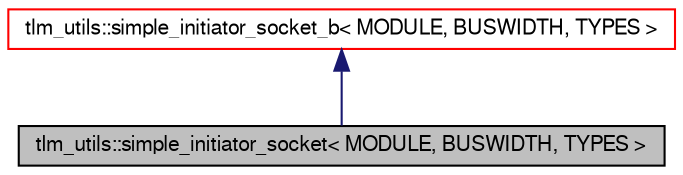 digraph G
{
  edge [fontname="FreeSans",fontsize="10",labelfontname="FreeSans",labelfontsize="10"];
  node [fontname="FreeSans",fontsize="10",shape=record];
  Node1 [label="tlm_utils::simple_initiator_socket\< MODULE, BUSWIDTH, TYPES \>",height=0.2,width=0.4,color="black", fillcolor="grey75", style="filled" fontcolor="black"];
  Node2 -> Node1 [dir=back,color="midnightblue",fontsize="10",style="solid",fontname="FreeSans"];
  Node2 [label="tlm_utils::simple_initiator_socket_b\< MODULE, BUSWIDTH, TYPES \>",height=0.2,width=0.4,color="red", fillcolor="white", style="filled",URL="$a00038.html"];
}
